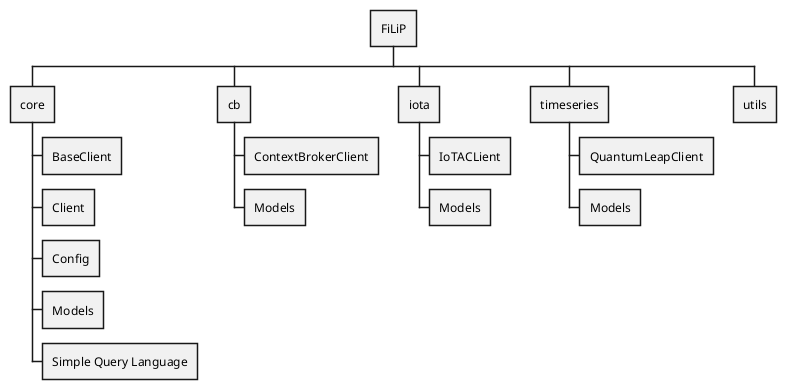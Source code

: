 @startwbs

* FiLiP
** core
*** BaseClient
*** Client
*** Config
*** Models
*** Simple Query Language
** cb
*** ContextBrokerClient
*** Models
** iota
*** IoTACLient
*** Models
** timeseries
*** QuantumLeapClient
*** Models
** utils


@endwbs